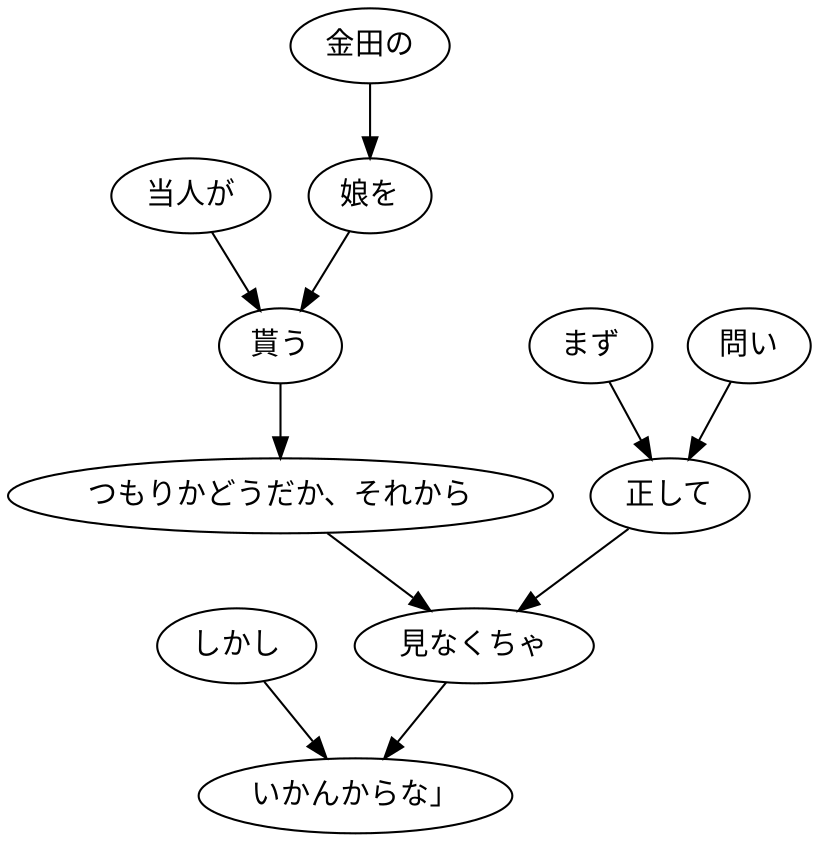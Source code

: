 digraph graph2440 {
	node0 [label="しかし"];
	node1 [label="当人が"];
	node2 [label="金田の"];
	node3 [label="娘を"];
	node4 [label="貰う"];
	node5 [label="つもりかどうだか、それから"];
	node6 [label="まず"];
	node7 [label="問い"];
	node8 [label="正して"];
	node9 [label="見なくちゃ"];
	node10 [label="いかんからな」"];
	node0 -> node10;
	node1 -> node4;
	node2 -> node3;
	node3 -> node4;
	node4 -> node5;
	node5 -> node9;
	node6 -> node8;
	node7 -> node8;
	node8 -> node9;
	node9 -> node10;
}
